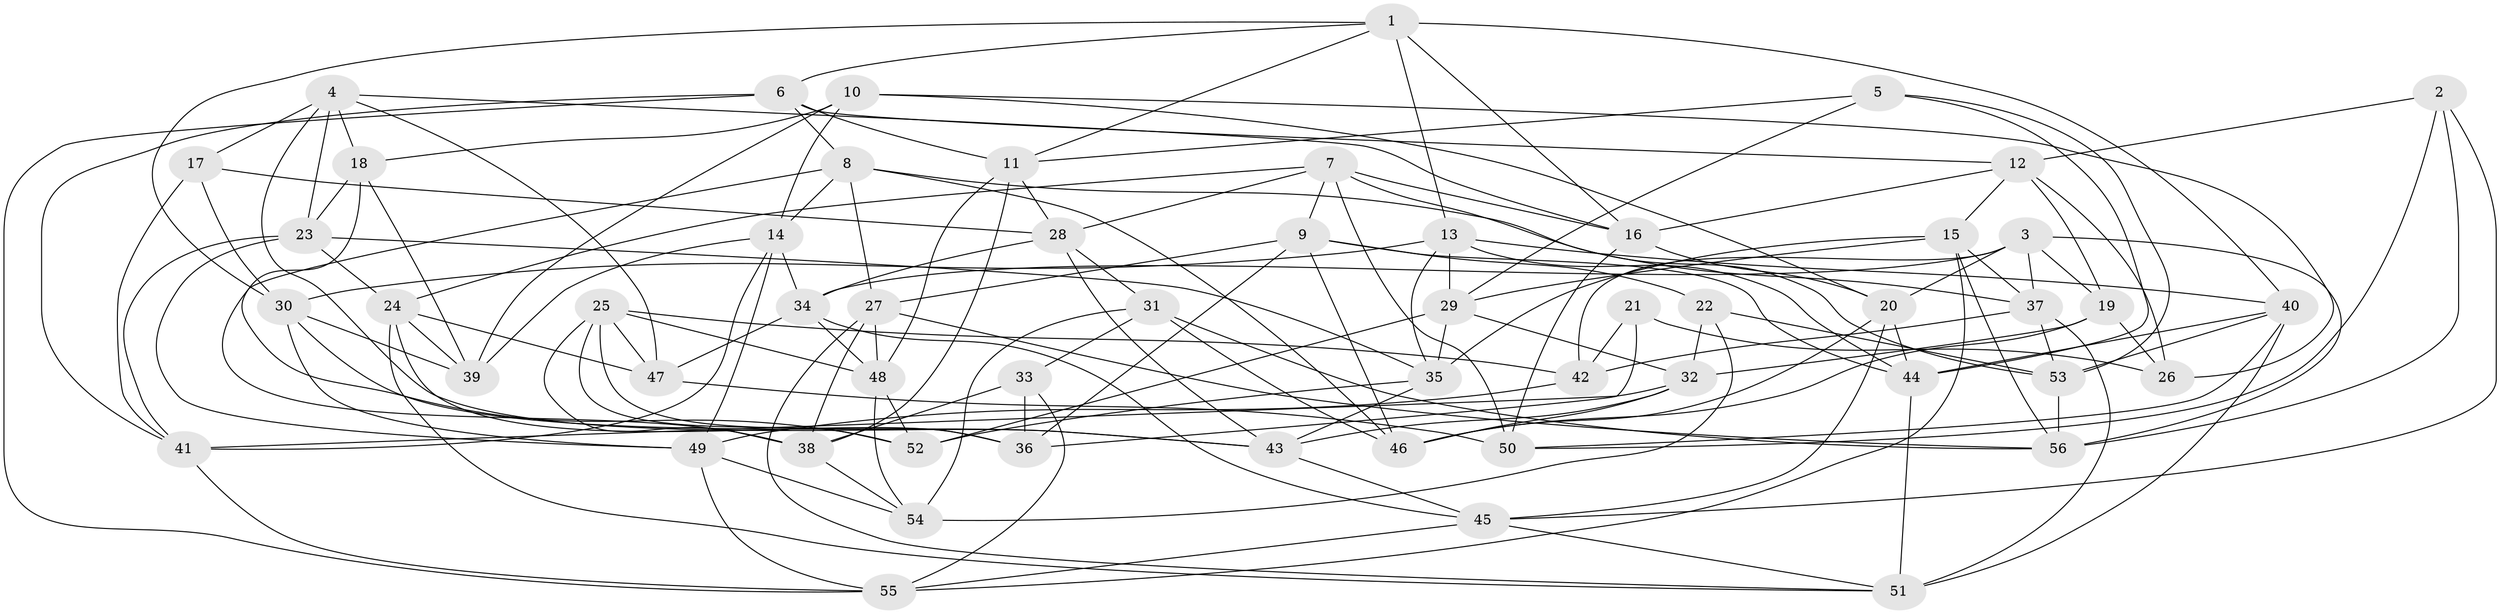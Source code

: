 // original degree distribution, {4: 1.0}
// Generated by graph-tools (version 1.1) at 2025/26/03/09/25 03:26:50]
// undirected, 56 vertices, 155 edges
graph export_dot {
graph [start="1"]
  node [color=gray90,style=filled];
  1;
  2;
  3;
  4;
  5;
  6;
  7;
  8;
  9;
  10;
  11;
  12;
  13;
  14;
  15;
  16;
  17;
  18;
  19;
  20;
  21;
  22;
  23;
  24;
  25;
  26;
  27;
  28;
  29;
  30;
  31;
  32;
  33;
  34;
  35;
  36;
  37;
  38;
  39;
  40;
  41;
  42;
  43;
  44;
  45;
  46;
  47;
  48;
  49;
  50;
  51;
  52;
  53;
  54;
  55;
  56;
  1 -- 6 [weight=1.0];
  1 -- 11 [weight=1.0];
  1 -- 13 [weight=1.0];
  1 -- 16 [weight=1.0];
  1 -- 30 [weight=1.0];
  1 -- 40 [weight=1.0];
  2 -- 12 [weight=1.0];
  2 -- 45 [weight=1.0];
  2 -- 50 [weight=1.0];
  2 -- 56 [weight=1.0];
  3 -- 19 [weight=1.0];
  3 -- 20 [weight=1.0];
  3 -- 34 [weight=1.0];
  3 -- 37 [weight=1.0];
  3 -- 42 [weight=1.0];
  3 -- 56 [weight=1.0];
  4 -- 16 [weight=1.0];
  4 -- 17 [weight=1.0];
  4 -- 18 [weight=1.0];
  4 -- 23 [weight=1.0];
  4 -- 43 [weight=1.0];
  4 -- 47 [weight=1.0];
  5 -- 11 [weight=1.0];
  5 -- 29 [weight=1.0];
  5 -- 44 [weight=1.0];
  5 -- 53 [weight=1.0];
  6 -- 8 [weight=1.0];
  6 -- 11 [weight=1.0];
  6 -- 12 [weight=1.0];
  6 -- 41 [weight=1.0];
  6 -- 55 [weight=1.0];
  7 -- 9 [weight=1.0];
  7 -- 16 [weight=1.0];
  7 -- 24 [weight=1.0];
  7 -- 28 [weight=1.0];
  7 -- 50 [weight=1.0];
  7 -- 53 [weight=1.0];
  8 -- 14 [weight=1.0];
  8 -- 27 [weight=1.0];
  8 -- 37 [weight=1.0];
  8 -- 38 [weight=1.0];
  8 -- 46 [weight=1.0];
  9 -- 22 [weight=1.0];
  9 -- 27 [weight=1.0];
  9 -- 36 [weight=1.0];
  9 -- 44 [weight=1.0];
  9 -- 46 [weight=1.0];
  10 -- 14 [weight=1.0];
  10 -- 18 [weight=1.0];
  10 -- 20 [weight=1.0];
  10 -- 26 [weight=1.0];
  10 -- 39 [weight=2.0];
  11 -- 28 [weight=1.0];
  11 -- 38 [weight=1.0];
  11 -- 48 [weight=1.0];
  12 -- 15 [weight=1.0];
  12 -- 16 [weight=1.0];
  12 -- 19 [weight=1.0];
  12 -- 26 [weight=1.0];
  13 -- 29 [weight=1.0];
  13 -- 30 [weight=1.0];
  13 -- 35 [weight=1.0];
  13 -- 40 [weight=1.0];
  13 -- 44 [weight=1.0];
  14 -- 34 [weight=1.0];
  14 -- 39 [weight=1.0];
  14 -- 41 [weight=1.0];
  14 -- 49 [weight=1.0];
  15 -- 29 [weight=1.0];
  15 -- 35 [weight=1.0];
  15 -- 37 [weight=1.0];
  15 -- 55 [weight=1.0];
  15 -- 56 [weight=1.0];
  16 -- 20 [weight=1.0];
  16 -- 50 [weight=1.0];
  17 -- 28 [weight=1.0];
  17 -- 30 [weight=1.0];
  17 -- 41 [weight=1.0];
  18 -- 23 [weight=1.0];
  18 -- 39 [weight=1.0];
  18 -- 52 [weight=2.0];
  19 -- 26 [weight=2.0];
  19 -- 32 [weight=1.0];
  19 -- 46 [weight=1.0];
  20 -- 44 [weight=1.0];
  20 -- 45 [weight=1.0];
  20 -- 46 [weight=1.0];
  21 -- 26 [weight=2.0];
  21 -- 36 [weight=2.0];
  21 -- 42 [weight=2.0];
  22 -- 32 [weight=1.0];
  22 -- 53 [weight=1.0];
  22 -- 54 [weight=1.0];
  23 -- 24 [weight=1.0];
  23 -- 35 [weight=1.0];
  23 -- 41 [weight=1.0];
  23 -- 49 [weight=1.0];
  24 -- 36 [weight=1.0];
  24 -- 39 [weight=1.0];
  24 -- 47 [weight=1.0];
  24 -- 51 [weight=1.0];
  25 -- 36 [weight=1.0];
  25 -- 38 [weight=1.0];
  25 -- 42 [weight=1.0];
  25 -- 47 [weight=1.0];
  25 -- 48 [weight=1.0];
  25 -- 52 [weight=1.0];
  27 -- 38 [weight=1.0];
  27 -- 48 [weight=1.0];
  27 -- 51 [weight=1.0];
  27 -- 56 [weight=1.0];
  28 -- 31 [weight=1.0];
  28 -- 34 [weight=1.0];
  28 -- 43 [weight=1.0];
  29 -- 32 [weight=1.0];
  29 -- 35 [weight=1.0];
  29 -- 52 [weight=1.0];
  30 -- 39 [weight=1.0];
  30 -- 43 [weight=1.0];
  30 -- 49 [weight=1.0];
  31 -- 33 [weight=1.0];
  31 -- 46 [weight=1.0];
  31 -- 54 [weight=2.0];
  31 -- 56 [weight=1.0];
  32 -- 41 [weight=1.0];
  32 -- 43 [weight=1.0];
  32 -- 46 [weight=1.0];
  33 -- 36 [weight=1.0];
  33 -- 38 [weight=1.0];
  33 -- 55 [weight=1.0];
  34 -- 45 [weight=1.0];
  34 -- 47 [weight=1.0];
  34 -- 48 [weight=1.0];
  35 -- 43 [weight=1.0];
  35 -- 52 [weight=1.0];
  37 -- 42 [weight=1.0];
  37 -- 51 [weight=1.0];
  37 -- 53 [weight=1.0];
  38 -- 54 [weight=1.0];
  40 -- 44 [weight=1.0];
  40 -- 50 [weight=1.0];
  40 -- 51 [weight=1.0];
  40 -- 53 [weight=1.0];
  41 -- 55 [weight=1.0];
  42 -- 49 [weight=1.0];
  43 -- 45 [weight=1.0];
  44 -- 51 [weight=1.0];
  45 -- 51 [weight=1.0];
  45 -- 55 [weight=1.0];
  47 -- 50 [weight=2.0];
  48 -- 52 [weight=1.0];
  48 -- 54 [weight=1.0];
  49 -- 54 [weight=1.0];
  49 -- 55 [weight=1.0];
  53 -- 56 [weight=1.0];
}
